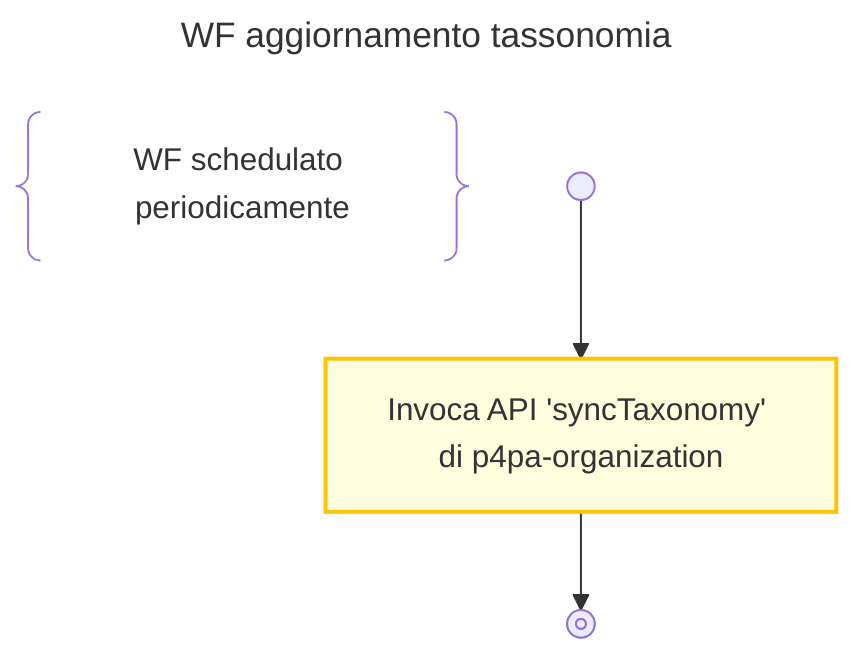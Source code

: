 ---
title: WF aggiornamento tassonomia
---
flowchart TD
    DESCRIPTION@{ shape: braces, label: "WF schedulato periodicamente" }

    START@{shape: start} -->
    INVOKE_SYNC_TAXONOMY:::activity@{label: "Invoca API 'syncTaxonomy' di p4pa-organization"} -->
    END@{shape: stop}

    classDef activity fill:#FFFFE0, stroke:#ffc300, stroke-width:2px;